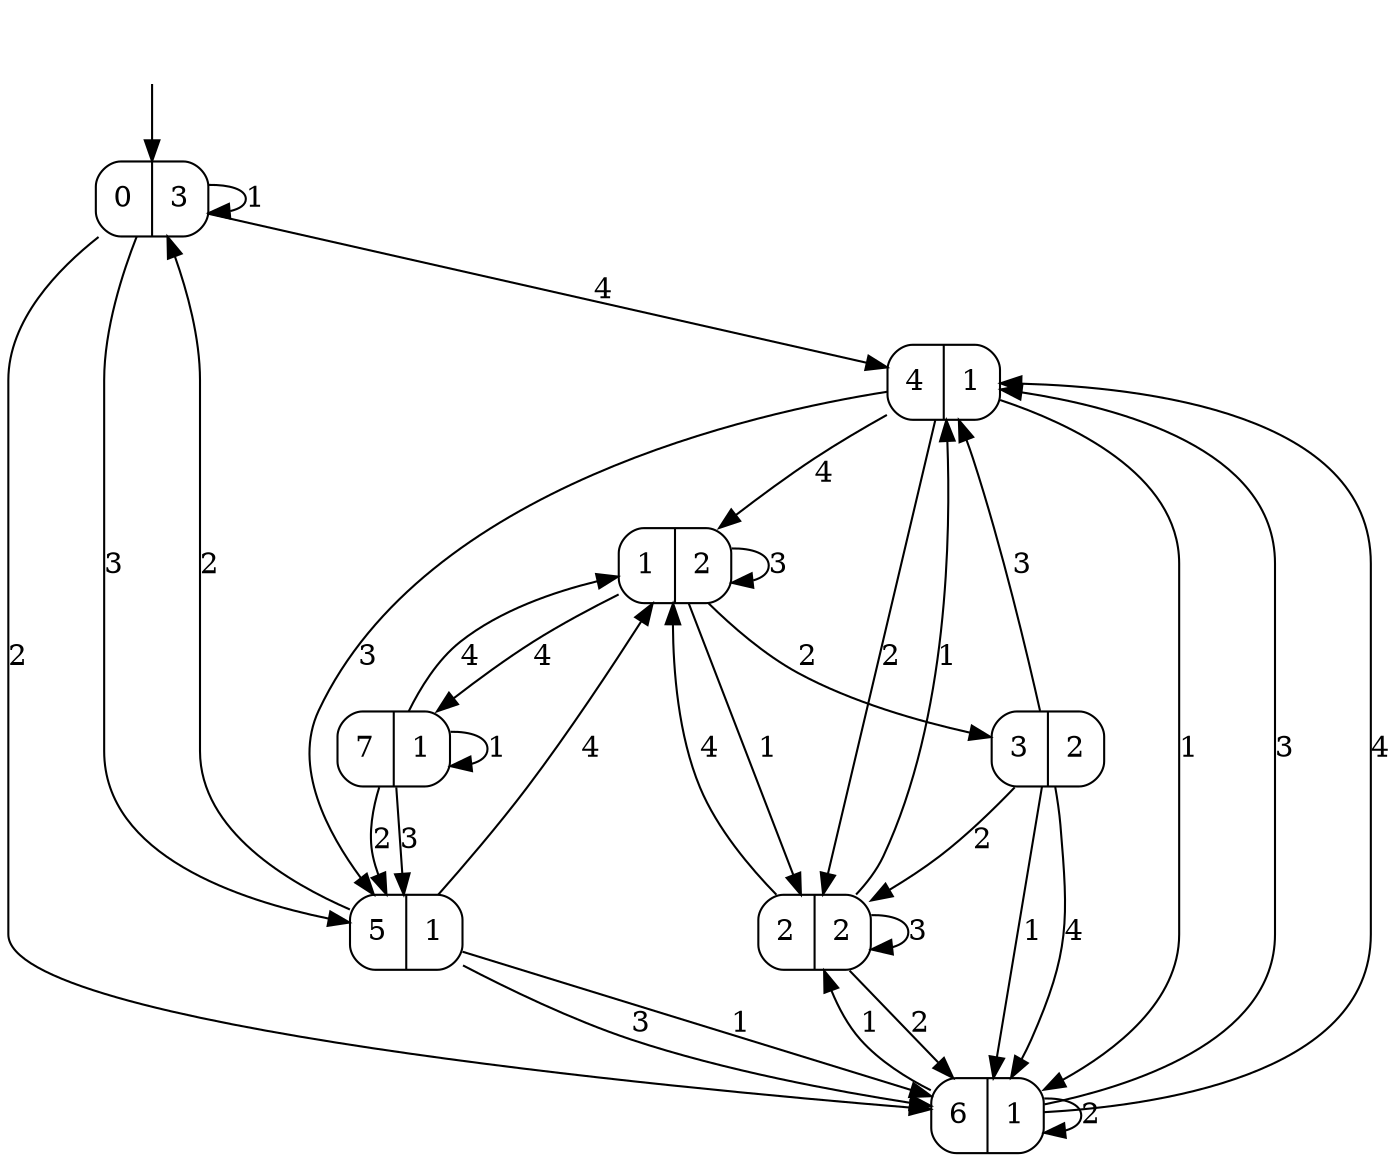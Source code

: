 digraph moore_size_8_inputs_4_output3_2 {
0 [label="0|3", shape=record, style=rounded];
1 [label="1|2", shape=record, style=rounded];
2 [label="2|2", shape=record, style=rounded];
3 [label="3|2", shape=record, style=rounded];
4 [label="4|1", shape=record, style=rounded];
5 [label="5|1", shape=record, style=rounded];
6 [label="6|1", shape=record, style=rounded];
7 [label="7|1", shape=record, style=rounded];
0 -> 0  [label=1];
0 -> 6  [label=2];
0 -> 5  [label=3];
0 -> 4  [label=4];
1 -> 2  [label=1];
1 -> 3  [label=2];
1 -> 1  [label=3];
1 -> 7  [label=4];
2 -> 4  [label=1];
2 -> 6  [label=2];
2 -> 2  [label=3];
2 -> 1  [label=4];
3 -> 6  [label=1];
3 -> 2  [label=2];
3 -> 4  [label=3];
3 -> 6  [label=4];
4 -> 6  [label=1];
4 -> 2  [label=2];
4 -> 5  [label=3];
4 -> 1  [label=4];
5 -> 6  [label=1];
5 -> 0  [label=2];
5 -> 6  [label=3];
5 -> 1  [label=4];
6 -> 2  [label=1];
6 -> 6  [label=2];
6 -> 4  [label=3];
6 -> 4  [label=4];
7 -> 7  [label=1];
7 -> 5  [label=2];
7 -> 5  [label=3];
7 -> 1  [label=4];
__start0 [label="", shape=none];
__start0 -> 0  [label=""];
}
